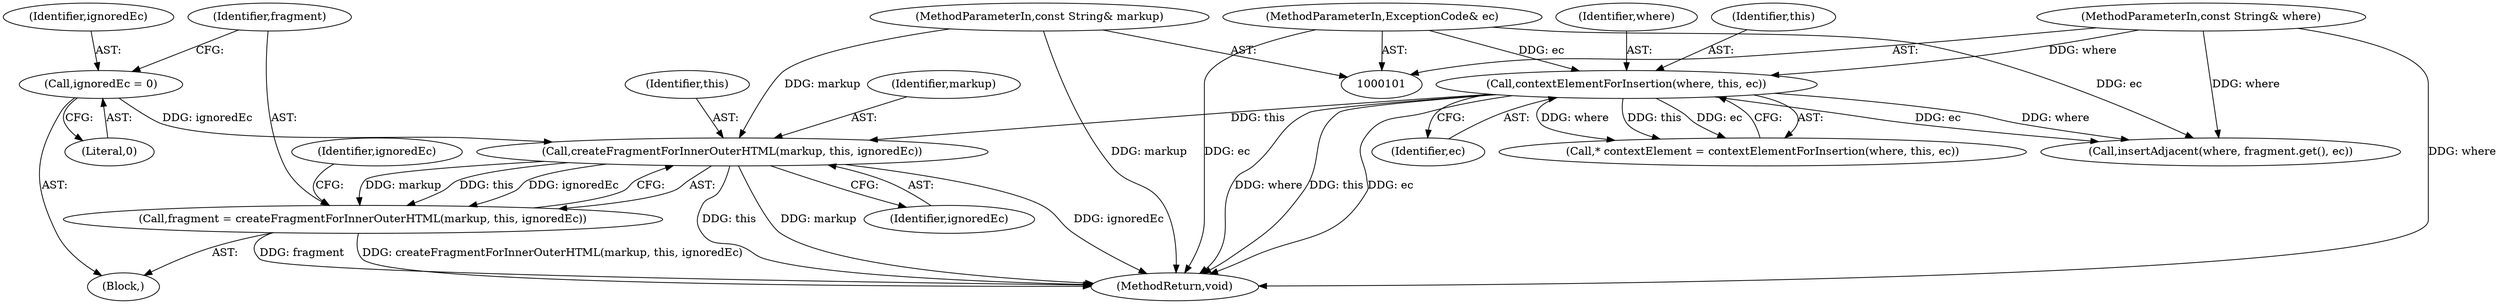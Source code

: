 digraph "0_Chrome_73edae623529f04c668268de49d00324b96166a2_5@API" {
"1000124" [label="(Call,createFragmentForInnerOuterHTML(markup, this, ignoredEc))"];
"1000103" [label="(MethodParameterIn,const String& markup)"];
"1000109" [label="(Call,contextElementForInsertion(where, this, ec))"];
"1000102" [label="(MethodParameterIn,const String& where)"];
"1000104" [label="(MethodParameterIn,ExceptionCode& ec)"];
"1000118" [label="(Call,ignoredEc = 0)"];
"1000122" [label="(Call,fragment = createFragmentForInnerOuterHTML(markup, this, ignoredEc))"];
"1000123" [label="(Identifier,fragment)"];
"1000127" [label="(Identifier,ignoredEc)"];
"1000112" [label="(Identifier,ec)"];
"1000107" [label="(Call,* contextElement = contextElementForInsertion(where, this, ec))"];
"1000129" [label="(Identifier,ignoredEc)"];
"1000126" [label="(Identifier,this)"];
"1000124" [label="(Call,createFragmentForInnerOuterHTML(markup, this, ignoredEc))"];
"1000125" [label="(Identifier,markup)"];
"1000109" [label="(Call,contextElementForInsertion(where, this, ec))"];
"1000105" [label="(Block,)"];
"1000110" [label="(Identifier,where)"];
"1000102" [label="(MethodParameterIn,const String& where)"];
"1000119" [label="(Identifier,ignoredEc)"];
"1000111" [label="(Identifier,this)"];
"1000135" [label="(MethodReturn,void)"];
"1000118" [label="(Call,ignoredEc = 0)"];
"1000104" [label="(MethodParameterIn,ExceptionCode& ec)"];
"1000120" [label="(Literal,0)"];
"1000122" [label="(Call,fragment = createFragmentForInnerOuterHTML(markup, this, ignoredEc))"];
"1000103" [label="(MethodParameterIn,const String& markup)"];
"1000131" [label="(Call,insertAdjacent(where, fragment.get(), ec))"];
"1000124" -> "1000122"  [label="AST: "];
"1000124" -> "1000127"  [label="CFG: "];
"1000125" -> "1000124"  [label="AST: "];
"1000126" -> "1000124"  [label="AST: "];
"1000127" -> "1000124"  [label="AST: "];
"1000122" -> "1000124"  [label="CFG: "];
"1000124" -> "1000135"  [label="DDG: this"];
"1000124" -> "1000135"  [label="DDG: markup"];
"1000124" -> "1000135"  [label="DDG: ignoredEc"];
"1000124" -> "1000122"  [label="DDG: markup"];
"1000124" -> "1000122"  [label="DDG: this"];
"1000124" -> "1000122"  [label="DDG: ignoredEc"];
"1000103" -> "1000124"  [label="DDG: markup"];
"1000109" -> "1000124"  [label="DDG: this"];
"1000118" -> "1000124"  [label="DDG: ignoredEc"];
"1000103" -> "1000101"  [label="AST: "];
"1000103" -> "1000135"  [label="DDG: markup"];
"1000109" -> "1000107"  [label="AST: "];
"1000109" -> "1000112"  [label="CFG: "];
"1000110" -> "1000109"  [label="AST: "];
"1000111" -> "1000109"  [label="AST: "];
"1000112" -> "1000109"  [label="AST: "];
"1000107" -> "1000109"  [label="CFG: "];
"1000109" -> "1000135"  [label="DDG: where"];
"1000109" -> "1000135"  [label="DDG: this"];
"1000109" -> "1000135"  [label="DDG: ec"];
"1000109" -> "1000107"  [label="DDG: where"];
"1000109" -> "1000107"  [label="DDG: this"];
"1000109" -> "1000107"  [label="DDG: ec"];
"1000102" -> "1000109"  [label="DDG: where"];
"1000104" -> "1000109"  [label="DDG: ec"];
"1000109" -> "1000131"  [label="DDG: where"];
"1000109" -> "1000131"  [label="DDG: ec"];
"1000102" -> "1000101"  [label="AST: "];
"1000102" -> "1000135"  [label="DDG: where"];
"1000102" -> "1000131"  [label="DDG: where"];
"1000104" -> "1000101"  [label="AST: "];
"1000104" -> "1000135"  [label="DDG: ec"];
"1000104" -> "1000131"  [label="DDG: ec"];
"1000118" -> "1000105"  [label="AST: "];
"1000118" -> "1000120"  [label="CFG: "];
"1000119" -> "1000118"  [label="AST: "];
"1000120" -> "1000118"  [label="AST: "];
"1000123" -> "1000118"  [label="CFG: "];
"1000122" -> "1000105"  [label="AST: "];
"1000123" -> "1000122"  [label="AST: "];
"1000129" -> "1000122"  [label="CFG: "];
"1000122" -> "1000135"  [label="DDG: fragment"];
"1000122" -> "1000135"  [label="DDG: createFragmentForInnerOuterHTML(markup, this, ignoredEc)"];
}
